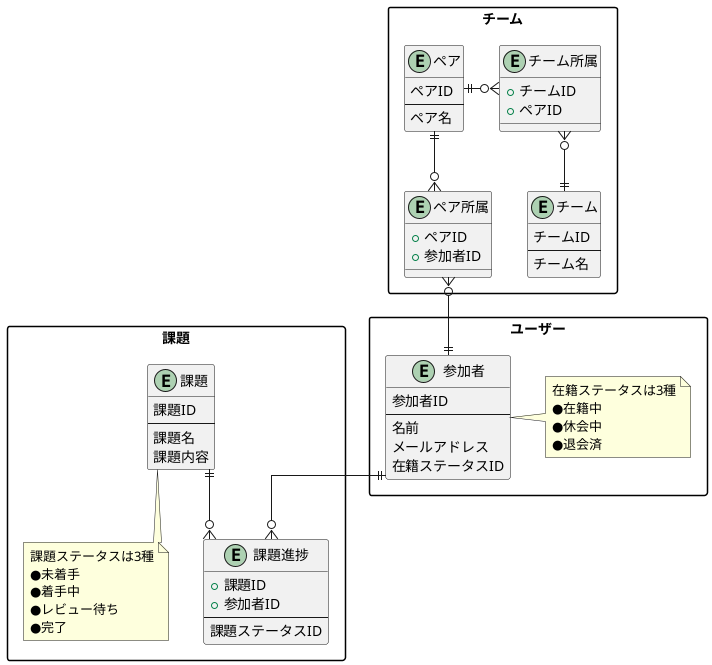 @startuml ER-v2

/'
  集約: packages
  オブジェクト: objects
  メモ: notes
  関連: * → コンポジッション (インスタンス参照)
        > → 集約間の連携 (ID参照)
  多重度: "<>" -()- "<>"
'/

skinparam PackageStyle rectangle
skinparam Linetype ortho

package 課題 {
    entity 課題 {
        課題ID
        ---
        課題名
        課題内容
    }

    note bottom of 課題
        課題ステータスは3種
        ●未着手
        ●着手中
        ●レビュー待ち
        ●完了
    end note

    entity 課題進捗 {
        + 課題ID
        + 参加者ID
        ---
        課題ステータスID
    }

    課題 ||--o{ 課題進捗
}

package ユーザー {
    entity 参加者 {
        参加者ID
        ---
        名前
        メールアドレス
        在籍ステータスID
    }

    note right of 参加者
        在籍ステータスは3種
        ●在籍中
        ●休会中
        ●退会済
    end note
}

package チーム {
    entity チーム {
        チームID
        ---
        チーム名
    }

    entity チーム所属 {
        + チームID
        + ペアID
    }

    entity ペア {
        ペアID
        ---
        ペア名
    }

    entity ペア所属 {
        + ペアID
        + 参加者ID
    }

    チーム ||-u-o{ チーム所属
    ペア ||--o{ ペア所属
    ペア ||-r-o{ チーム所属
}   

参加者 ||--o{ 課題進捗
参加者 ||-u-o{ ペア所属

@enduml